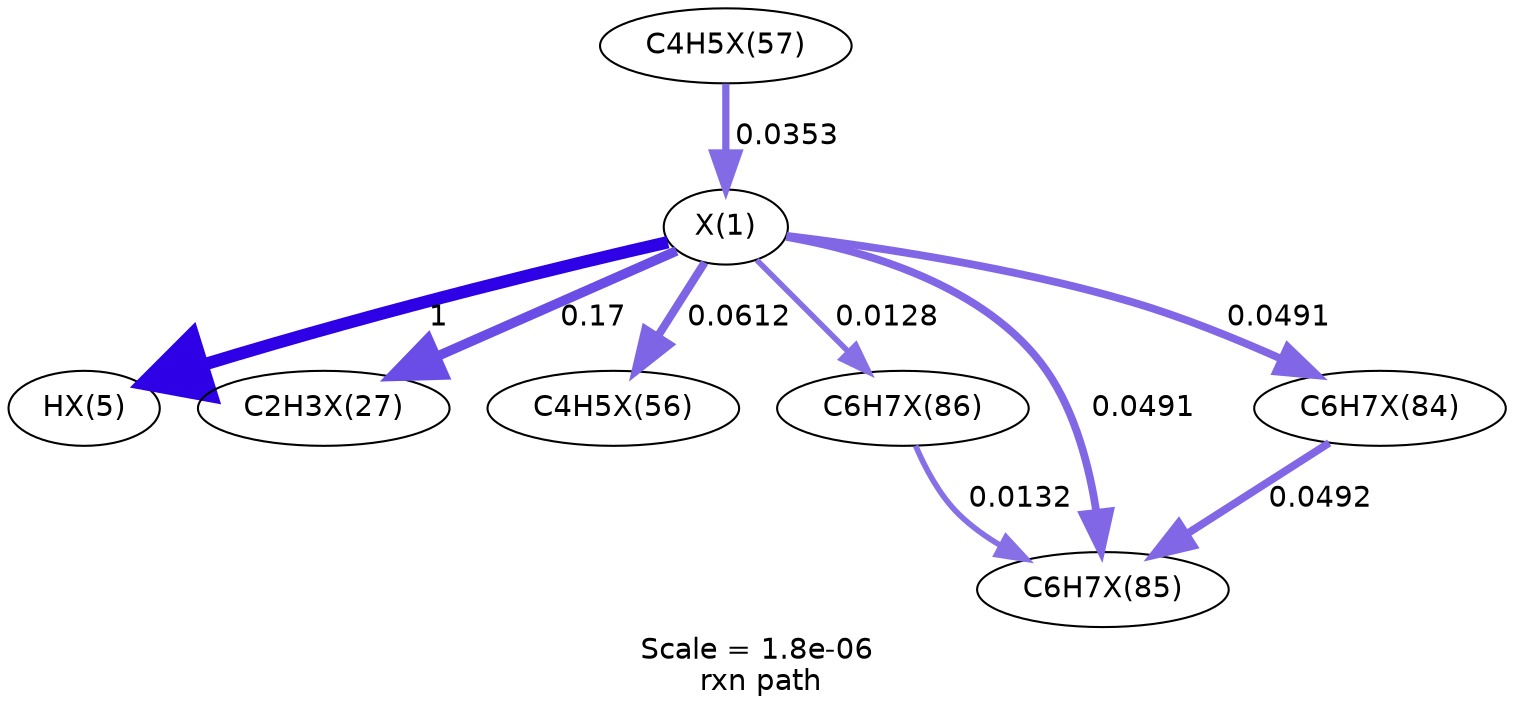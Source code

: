 digraph reaction_paths {
center=1;
s58 -> s59[fontname="Helvetica", style="setlinewidth(6)", arrowsize=3, color="0.7, 1.5, 0.9"
, label=" 1"];
s58 -> s60[fontname="Helvetica", style="setlinewidth(4.66)", arrowsize=2.33, color="0.7, 0.67, 0.9"
, label=" 0.17"];
s75 -> s58[fontname="Helvetica", style="setlinewidth(3.48)", arrowsize=1.74, color="0.7, 0.535, 0.9"
, label=" 0.0353"];
s58 -> s74[fontname="Helvetica", style="setlinewidth(3.89)", arrowsize=1.95, color="0.7, 0.561, 0.9"
, label=" 0.0612"];
s58 -> s84[fontname="Helvetica", style="setlinewidth(2.71)", arrowsize=1.36, color="0.7, 0.513, 0.9"
, label=" 0.0128"];
s58 -> s83[fontname="Helvetica", style="setlinewidth(3.73)", arrowsize=1.86, color="0.7, 0.549, 0.9"
, label=" 0.0491"];
s58 -> s82[fontname="Helvetica", style="setlinewidth(3.72)", arrowsize=1.86, color="0.7, 0.549, 0.9"
, label=" 0.0491"];
s84 -> s83[fontname="Helvetica", style="setlinewidth(2.73)", arrowsize=1.37, color="0.7, 0.513, 0.9"
, label=" 0.0132"];
s82 -> s83[fontname="Helvetica", style="setlinewidth(3.73)", arrowsize=1.86, color="0.7, 0.549, 0.9"
, label=" 0.0492"];
s58 [ fontname="Helvetica", label="X(1)"];
s59 [ fontname="Helvetica", label="HX(5)"];
s60 [ fontname="Helvetica", label="C2H3X(27)"];
s74 [ fontname="Helvetica", label="C4H5X(56)"];
s75 [ fontname="Helvetica", label="C4H5X(57)"];
s82 [ fontname="Helvetica", label="C6H7X(84)"];
s83 [ fontname="Helvetica", label="C6H7X(85)"];
s84 [ fontname="Helvetica", label="C6H7X(86)"];
 label = "Scale = 1.8e-06\l rxn path";
 fontname = "Helvetica";
}
